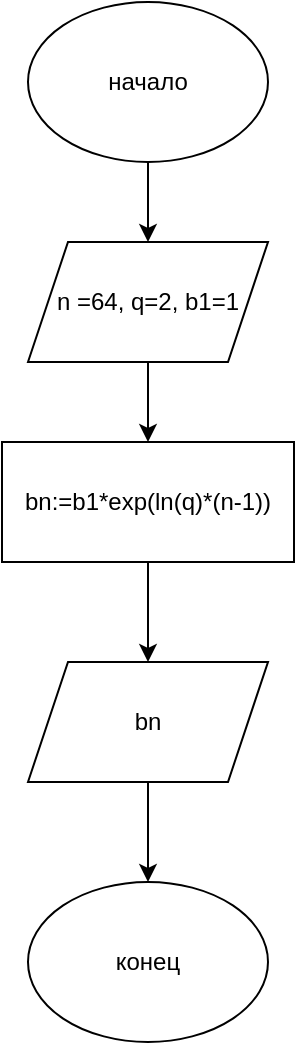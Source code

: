 <mxfile version="20.3.6" type="device"><diagram id="C5RBs43oDa-KdzZeNtuy" name="Page-1"><mxGraphModel dx="1422" dy="712" grid="1" gridSize="10" guides="1" tooltips="1" connect="1" arrows="1" fold="1" page="1" pageScale="1" pageWidth="827" pageHeight="1169" math="0" shadow="0"><root><mxCell id="WIyWlLk6GJQsqaUBKTNV-0"/><mxCell id="WIyWlLk6GJQsqaUBKTNV-1" parent="WIyWlLk6GJQsqaUBKTNV-0"/><mxCell id="MCgq4-kGnX7Hx6gm6ifn-3" value="" style="edgeStyle=orthogonalEdgeStyle;rounded=0;orthogonalLoop=1;jettySize=auto;html=1;" edge="1" parent="WIyWlLk6GJQsqaUBKTNV-1" source="MCgq4-kGnX7Hx6gm6ifn-0" target="MCgq4-kGnX7Hx6gm6ifn-1"><mxGeometry relative="1" as="geometry"/></mxCell><mxCell id="MCgq4-kGnX7Hx6gm6ifn-0" value="начало" style="ellipse;whiteSpace=wrap;html=1;" vertex="1" parent="WIyWlLk6GJQsqaUBKTNV-1"><mxGeometry x="354" y="30" width="120" height="80" as="geometry"/></mxCell><mxCell id="MCgq4-kGnX7Hx6gm6ifn-4" value="" style="edgeStyle=orthogonalEdgeStyle;rounded=0;orthogonalLoop=1;jettySize=auto;html=1;" edge="1" parent="WIyWlLk6GJQsqaUBKTNV-1" source="MCgq4-kGnX7Hx6gm6ifn-1" target="MCgq4-kGnX7Hx6gm6ifn-2"><mxGeometry relative="1" as="geometry"/></mxCell><mxCell id="MCgq4-kGnX7Hx6gm6ifn-1" value="n =64, q=2, b1=1" style="shape=parallelogram;perimeter=parallelogramPerimeter;whiteSpace=wrap;html=1;fixedSize=1;" vertex="1" parent="WIyWlLk6GJQsqaUBKTNV-1"><mxGeometry x="354" y="150" width="120" height="60" as="geometry"/></mxCell><mxCell id="MCgq4-kGnX7Hx6gm6ifn-9" value="" style="edgeStyle=orthogonalEdgeStyle;rounded=0;orthogonalLoop=1;jettySize=auto;html=1;" edge="1" parent="WIyWlLk6GJQsqaUBKTNV-1" source="MCgq4-kGnX7Hx6gm6ifn-2" target="MCgq4-kGnX7Hx6gm6ifn-5"><mxGeometry relative="1" as="geometry"/></mxCell><mxCell id="MCgq4-kGnX7Hx6gm6ifn-2" value="bn:=b1*exp(ln(q)*(n-1))" style="rounded=0;whiteSpace=wrap;html=1;" vertex="1" parent="WIyWlLk6GJQsqaUBKTNV-1"><mxGeometry x="341" y="250" width="146" height="60" as="geometry"/></mxCell><mxCell id="MCgq4-kGnX7Hx6gm6ifn-11" value="" style="edgeStyle=orthogonalEdgeStyle;rounded=0;orthogonalLoop=1;jettySize=auto;html=1;" edge="1" parent="WIyWlLk6GJQsqaUBKTNV-1" source="MCgq4-kGnX7Hx6gm6ifn-5" target="MCgq4-kGnX7Hx6gm6ifn-10"><mxGeometry relative="1" as="geometry"/></mxCell><mxCell id="MCgq4-kGnX7Hx6gm6ifn-5" value="bn" style="shape=parallelogram;perimeter=parallelogramPerimeter;whiteSpace=wrap;html=1;fixedSize=1;" vertex="1" parent="WIyWlLk6GJQsqaUBKTNV-1"><mxGeometry x="354" y="360" width="120" height="60" as="geometry"/></mxCell><mxCell id="MCgq4-kGnX7Hx6gm6ifn-10" value="конец" style="ellipse;whiteSpace=wrap;html=1;" vertex="1" parent="WIyWlLk6GJQsqaUBKTNV-1"><mxGeometry x="354" y="470" width="120" height="80" as="geometry"/></mxCell></root></mxGraphModel></diagram></mxfile>